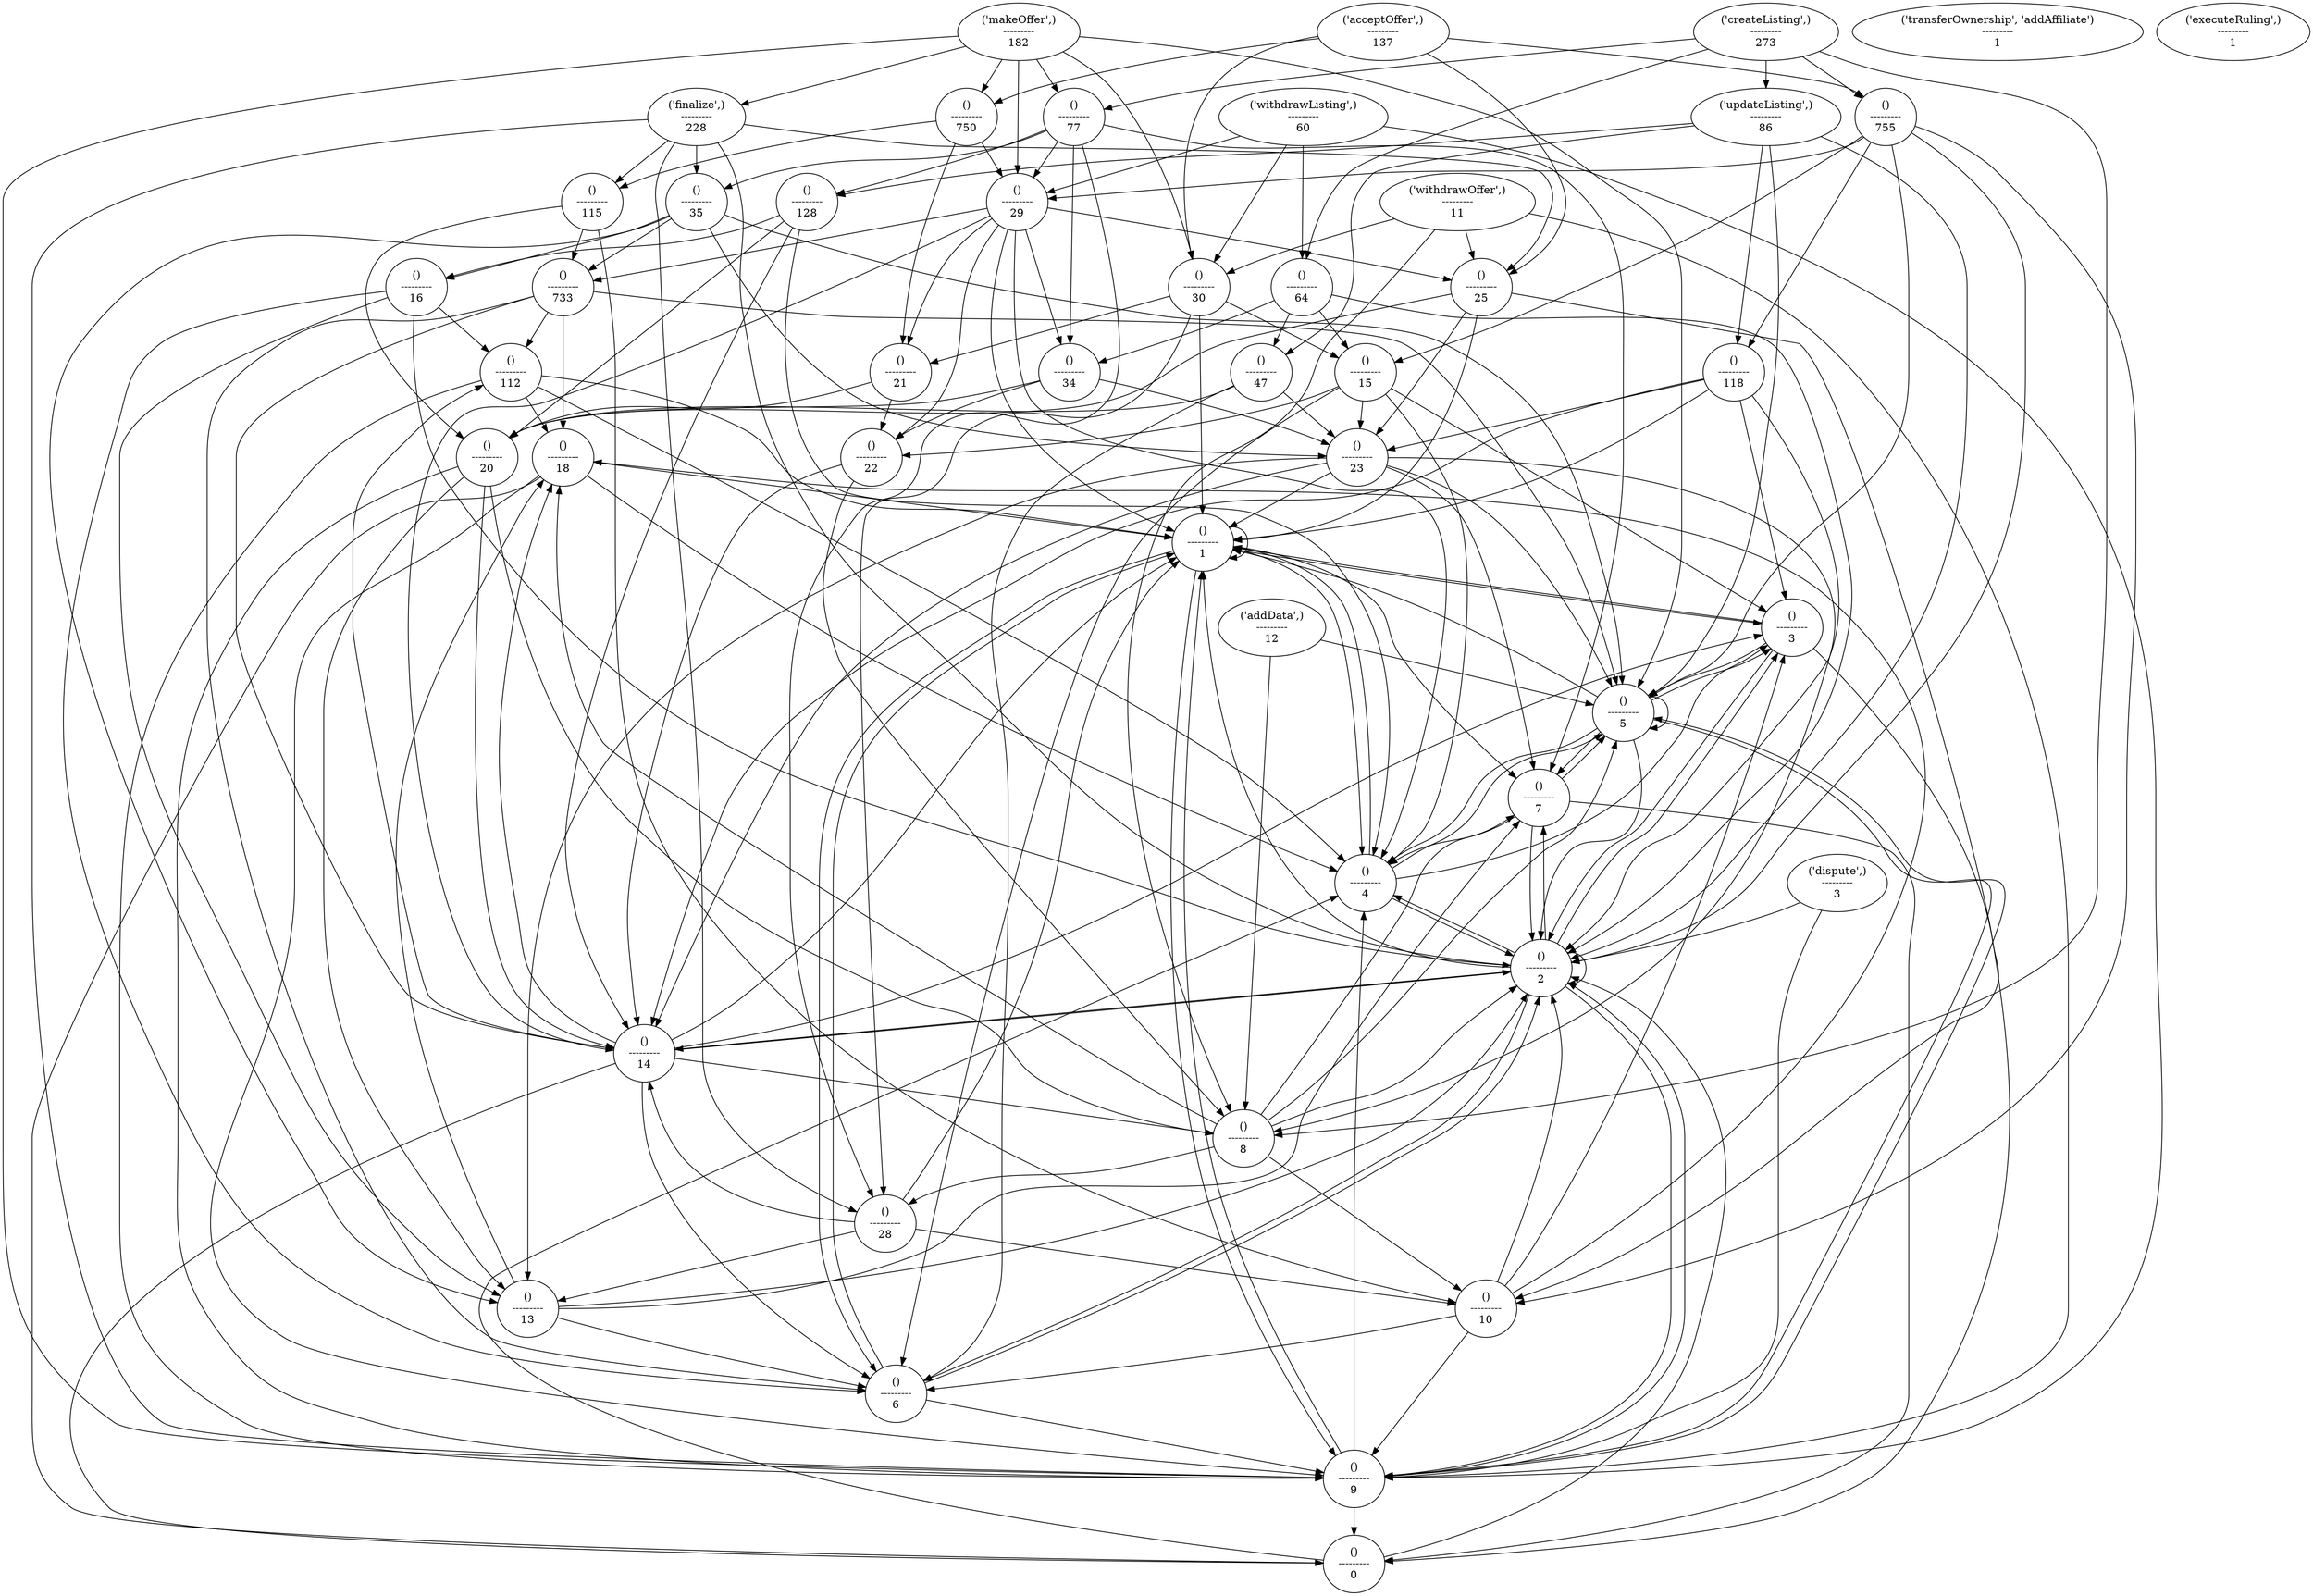 strict digraph  {
"('createListing',)\n---------\n273";
"()\n---------\n77";
"()\n---------\n35";
"()\n---------\n733";
"()\n---------\n112";
"()\n---------\n18";
"()\n---------\n1";
"()\n---------\n1";
"()\n---------\n3";
"()\n---------\n4";
"()\n---------\n1";
"()\n---------\n9";
"()\n---------\n4";
"()\n---------\n1";
"()\n---------\n4";
"()\n---------\n14";
"()\n---------\n0";
"()\n---------\n2";
"()\n---------\n4";
"()\n---------\n3";
"()\n---------\n1";
"()\n---------\n18";
"()\n---------\n1";
"()\n---------\n5";
"()\n---------\n6";
"()\n---------\n16";
"()\n---------\n13";
"()\n---------\n2";
"()\n---------\n6";
"()\n---------\n2";
"()\n---------\n23";
"()\n---------\n7";
"()\n---------\n13";
"()\n---------\n5";
"()\n---------\n29";
"()\n---------\n14";
"()\n---------\n8";
"()\n---------\n6";
"()\n---------\n2";
"()\n---------\n22";
"()\n---------\n4";
"()\n---------\n1";
"()\n---------\n128";
"()\n---------\n20";
"()\n---------\n14";
"()\n---------\n4";
"()\n---------\n34";
"()\n---------\n28";
"()\n---------\n7";
"()\n---------\n755";
"()\n---------\n118";
"()\n---------\n23";
"()\n---------\n1";
"()\n---------\n4";
"()\n---------\n5";
"()\n---------\n1";
"()\n---------\n2";
"()\n---------\n1";
"()\n---------\n3";
"()\n---------\n1";
"()\n---------\n15";
"()\n---------\n4";
"()\n---------\n3";
"()\n---------\n1";
"()\n---------\n6";
"()\n---------\n10";
"()\n---------\n6";
"()\n---------\n5";
"()\n---------\n2";
"('updateListing',)\n---------\n86";
"()\n---------\n47";
"()\n---------\n6";
"()\n---------\n2";
"()\n---------\n5";
"()\n---------\n64";
"()\n---------\n2";
"()\n---------\n8";
"()\n---------\n8";
"('makeOffer',)\n---------\n182";
"('finalize',)\n---------\n228";
"()\n---------\n115";
"()\n---------\n20";
"()\n---------\n9";
"()\n---------\n10";
"()\n---------\n25";
"()\n---------\n1";
"()\n---------\n28";
"()\n---------\n9";
"()\n---------\n2";
"()\n---------\n750";
"()\n---------\n21";
"()\n---------\n29";
"()\n---------\n30";
"()\n---------\n5";
"()\n---------\n9";
"('acceptOffer',)\n---------\n137";
"()\n---------\n30";
"()\n---------\n1";
"()\n---------\n25";
"('withdrawListing',)\n---------\n60";
"()\n---------\n9";
"('withdrawOffer',)\n---------\n11";
"('addData',)\n---------\n12";
"('dispute',)\n---------\n3";
"('transferOwnership', 'addAffiliate')\n---------\n1";
"('executeRuling',)\n---------\n1";
"('createListing',)\n---------\n273" -> "()\n---------\n77";
"('createListing',)\n---------\n273" -> "()\n---------\n755";
"('createListing',)\n---------\n273" -> "('updateListing',)\n---------\n86";
"('createListing',)\n---------\n273" -> "()\n---------\n64";
"('createListing',)\n---------\n273" -> "()\n---------\n8";
"('createListing',)\n---------\n273" -> "()\n---------\n8";
"()\n---------\n77" -> "()\n---------\n35";
"()\n---------\n77" -> "()\n---------\n29";
"()\n---------\n77" -> "()\n---------\n128";
"()\n---------\n77" -> "()\n---------\n34";
"()\n---------\n77" -> "()\n---------\n28";
"()\n---------\n77" -> "()\n---------\n7";
"()\n---------\n35" -> "()\n---------\n733";
"()\n---------\n35" -> "()\n---------\n16";
"()\n---------\n35" -> "()\n---------\n23";
"()\n---------\n35" -> "()\n---------\n13";
"()\n---------\n35" -> "()\n---------\n5";
"()\n---------\n733" -> "()\n---------\n112";
"()\n---------\n733" -> "()\n---------\n14";
"()\n---------\n733" -> "()\n---------\n18";
"()\n---------\n733" -> "()\n---------\n5";
"()\n---------\n733" -> "()\n---------\n6";
"()\n---------\n112" -> "()\n---------\n18";
"()\n---------\n112" -> "()\n---------\n9";
"()\n---------\n112" -> "()\n---------\n1";
"()\n---------\n112" -> "()\n---------\n4";
"()\n---------\n18" -> "()\n---------\n1";
"()\n---------\n18" -> "()\n---------\n4";
"()\n---------\n18" -> "()\n---------\n1";
"()\n---------\n1" -> "()\n---------\n1";
"()\n---------\n1" -> "()\n---------\n3";
"()\n---------\n4" -> "()\n---------\n1";
"()\n---------\n1" -> "()\n---------\n3";
"()\n---------\n9" -> "()\n---------\n4";
"()\n---------\n9" -> "()\n---------\n4";
"()\n---------\n4" -> "()\n---------\n1";
"()\n---------\n1" -> "()\n---------\n1";
"()\n---------\n1" -> "()\n---------\n4";
"()\n---------\n4" -> "()\n---------\n1";
"()\n---------\n14" -> "()\n---------\n18";
"()\n---------\n14" -> "()\n---------\n0";
"()\n---------\n14" -> "()\n---------\n3";
"()\n---------\n14" -> "()\n---------\n1";
"()\n---------\n0" -> "()\n---------\n2";
"()\n---------\n0" -> "()\n---------\n4";
"()\n---------\n0" -> "()\n---------\n4";
"()\n---------\n2" -> "()\n---------\n3";
"()\n---------\n4" -> "()\n---------\n1";
"()\n---------\n3" -> "()\n---------\n2";
"()\n---------\n3" -> "()\n---------\n1";
"()\n---------\n1" -> "()\n---------\n1";
"()\n---------\n1" -> "()\n---------\n4";
"()\n---------\n18" -> "()\n---------\n9";
"()\n---------\n18" -> "()\n---------\n0";
"()\n---------\n18" -> "()\n---------\n1";
"()\n---------\n1" -> "()\n---------\n4";
"()\n---------\n1" -> "()\n---------\n4";
"()\n---------\n5" -> "()\n---------\n3";
"()\n---------\n5" -> "()\n---------\n4";
"()\n---------\n6" -> "()\n---------\n1";
"()\n---------\n6" -> "()\n---------\n1";
"()\n---------\n6" -> "()\n---------\n1";
"()\n---------\n16" -> "()\n---------\n112";
"()\n---------\n16" -> "()\n---------\n13";
"()\n---------\n16" -> "()\n---------\n6";
"()\n---------\n16" -> "()\n---------\n2";
"()\n---------\n13" -> "()\n---------\n18";
"()\n---------\n13" -> "()\n---------\n2";
"()\n---------\n2" -> "()\n---------\n4";
"()\n---------\n6" -> "()\n---------\n9";
"()\n---------\n6" -> "()\n---------\n2";
"()\n---------\n2" -> "()\n---------\n4";
"()\n---------\n23" -> "()\n---------\n14";
"()\n---------\n23" -> "()\n---------\n13";
"()\n---------\n23" -> "()\n---------\n7";
"()\n---------\n7" -> "()\n---------\n0";
"()\n---------\n7" -> "()\n---------\n2";
"()\n---------\n13" -> "()\n---------\n18";
"()\n---------\n13" -> "()\n---------\n6";
"()\n---------\n13" -> "()\n---------\n7";
"()\n---------\n5" -> "()\n---------\n5";
"()\n---------\n5" -> "()\n---------\n2";
"()\n---------\n29" -> "()\n---------\n733";
"()\n---------\n29" -> "()\n---------\n14";
"()\n---------\n29" -> "()\n---------\n22";
"()\n---------\n29" -> "()\n---------\n4";
"()\n---------\n29" -> "()\n---------\n1";
"()\n---------\n14" -> "()\n---------\n112";
"()\n---------\n14" -> "()\n---------\n8";
"()\n---------\n14" -> "()\n---------\n6";
"()\n---------\n14" -> "()\n---------\n2";
"()\n---------\n8" -> "()\n---------\n18";
"()\n---------\n6" -> "()\n---------\n1";
"()\n---------\n2" -> "()\n---------\n4";
"()\n---------\n22" -> "()\n---------\n14";
"()\n---------\n22" -> "()\n---------\n8";
"()\n---------\n4" -> "()\n---------\n5";
"()\n---------\n4" -> "()\n---------\n2";
"()\n---------\n1" -> "()\n---------\n6";
"()\n---------\n1" -> "()\n---------\n6";
"()\n---------\n128" -> "()\n---------\n16";
"()\n---------\n128" -> "()\n---------\n14";
"()\n---------\n128" -> "()\n---------\n20";
"()\n---------\n128" -> "()\n---------\n14";
"()\n---------\n128" -> "()\n---------\n4";
"()\n---------\n20" -> "()\n---------\n13";
"()\n---------\n20" -> "()\n---------\n8";
"()\n---------\n14" -> "()\n---------\n6";
"()\n---------\n4" -> "()\n---------\n2";
"()\n---------\n4" -> "()\n---------\n2";
"()\n---------\n34" -> "()\n---------\n23";
"()\n---------\n34" -> "()\n---------\n22";
"()\n---------\n34" -> "()\n---------\n20";
"()\n---------\n28" -> "()\n---------\n13";
"()\n---------\n28" -> "()\n---------\n14";
"()\n---------\n7" -> "()\n---------\n5";
"()\n---------\n7" -> "()\n---------\n4";
"()\n---------\n7" -> "()\n---------\n4";
"()\n---------\n755" -> "()\n---------\n29";
"()\n---------\n755" -> "()\n---------\n118";
"()\n---------\n755" -> "()\n---------\n15";
"()\n---------\n755" -> "()\n---------\n10";
"()\n---------\n755" -> "()\n---------\n5";
"()\n---------\n755" -> "()\n---------\n2";
"()\n---------\n118" -> "()\n---------\n14";
"()\n---------\n118" -> "()\n---------\n23";
"()\n---------\n118" -> "()\n---------\n2";
"()\n---------\n118" -> "()\n---------\n3";
"()\n---------\n118" -> "()\n---------\n1";
"()\n---------\n23" -> "()\n---------\n8";
"()\n---------\n23" -> "()\n---------\n1";
"()\n---------\n23" -> "()\n---------\n5";
"()\n---------\n23" -> "()\n---------\n1";
"()\n---------\n1" -> "()\n---------\n1";
"()\n---------\n1" -> "()\n---------\n4";
"()\n---------\n4" -> "()\n---------\n1";
"()\n---------\n5" -> "()\n---------\n1";
"()\n---------\n1" -> "()\n---------\n4";
"()\n---------\n1" -> "()\n---------\n4";
"()\n---------\n2" -> "()\n---------\n9";
"()\n---------\n2" -> "()\n---------\n1";
"()\n---------\n2" -> "()\n---------\n1";
"()\n---------\n1" -> "()\n---------\n4";
"()\n---------\n1" -> "()\n---------\n4";
"()\n---------\n3" -> "()\n---------\n5";
"()\n---------\n3" -> "()\n---------\n2";
"()\n---------\n1" -> "()\n---------\n6";
"()\n---------\n1" -> "()\n---------\n1";
"()\n---------\n1" -> "()\n---------\n1";
"()\n---------\n15" -> "()\n---------\n22";
"()\n---------\n15" -> "()\n---------\n23";
"()\n---------\n15" -> "()\n---------\n4";
"()\n---------\n15" -> "()\n---------\n3";
"()\n---------\n15" -> "()\n---------\n6";
"()\n---------\n4" -> "()\n---------\n3";
"()\n---------\n4" -> "()\n---------\n5";
"()\n---------\n3" -> "()\n---------\n0";
"()\n---------\n3" -> "()\n---------\n1";
"()\n---------\n3" -> "()\n---------\n1";
"()\n---------\n1" -> "()\n---------\n4";
"()\n---------\n1" -> "()\n---------\n4";
"()\n---------\n6" -> "()\n---------\n1";
"()\n---------\n6" -> "()\n---------\n1";
"()\n---------\n6" -> "()\n---------\n1";
"()\n---------\n10" -> "()\n---------\n18";
"()\n---------\n10" -> "()\n---------\n2";
"()\n---------\n10" -> "()\n---------\n3";
"()\n---------\n10" -> "()\n---------\n6";
"()\n---------\n6" -> "()\n---------\n1";
"()\n---------\n6" -> "()\n---------\n1";
"()\n---------\n6" -> "()\n---------\n1";
"()\n---------\n5" -> "()\n---------\n4";
"()\n---------\n5" -> "()\n---------\n3";
"()\n---------\n5" -> "()\n---------\n4";
"()\n---------\n2" -> "()\n---------\n1";
"()\n---------\n2" -> "()\n---------\n1";
"()\n---------\n2" -> "()\n---------\n6";
"()\n---------\n2" -> "()\n---------\n6";
"('updateListing',)\n---------\n86" -> "()\n---------\n128";
"('updateListing',)\n---------\n86" -> "()\n---------\n118";
"('updateListing',)\n---------\n86" -> "()\n---------\n47";
"('updateListing',)\n---------\n86" -> "()\n---------\n2";
"('updateListing',)\n---------\n86" -> "()\n---------\n5";
"()\n---------\n47" -> "()\n---------\n20";
"()\n---------\n47" -> "()\n---------\n23";
"()\n---------\n47" -> "()\n---------\n6";
"()\n---------\n6" -> "()\n---------\n2";
"()\n---------\n6" -> "()\n---------\n1";
"()\n---------\n2" -> "()\n---------\n14";
"()\n---------\n2" -> "()\n---------\n2";
"()\n---------\n2" -> "()\n---------\n6";
"()\n---------\n5" -> "()\n---------\n3";
"()\n---------\n5" -> "()\n---------\n4";
"()\n---------\n64" -> "()\n---------\n47";
"()\n---------\n64" -> "()\n---------\n34";
"()\n---------\n64" -> "()\n---------\n15";
"()\n---------\n64" -> "()\n---------\n2";
"()\n---------\n2" -> "()\n---------\n7";
"()\n---------\n2" -> "()\n---------\n3";
"()\n---------\n2" -> "()\n---------\n6";
"()\n---------\n8" -> "()\n---------\n28";
"()\n---------\n8" -> "()\n---------\n10";
"()\n---------\n8" -> "()\n---------\n2";
"()\n---------\n8" -> "()\n---------\n2";
"()\n---------\n8" -> "()\n---------\n5";
"()\n---------\n8" -> "()\n---------\n7";
"()\n---------\n8" -> "()\n---------\n5";
"('makeOffer',)\n---------\n182" -> "('finalize',)\n---------\n228";
"('makeOffer',)\n---------\n182" -> "()\n---------\n77";
"('makeOffer',)\n---------\n182" -> "()\n---------\n750";
"('makeOffer',)\n---------\n182" -> "()\n---------\n29";
"('makeOffer',)\n---------\n182" -> "()\n---------\n30";
"('makeOffer',)\n---------\n182" -> "()\n---------\n5";
"('makeOffer',)\n---------\n182" -> "()\n---------\n9";
"('finalize',)\n---------\n228" -> "()\n---------\n35";
"('finalize',)\n---------\n228" -> "()\n---------\n115";
"('finalize',)\n---------\n228" -> "()\n---------\n25";
"('finalize',)\n---------\n228" -> "()\n---------\n28";
"('finalize',)\n---------\n228" -> "()\n---------\n9";
"('finalize',)\n---------\n228" -> "()\n---------\n2";
"()\n---------\n115" -> "()\n---------\n733";
"()\n---------\n115" -> "()\n---------\n20";
"()\n---------\n115" -> "()\n---------\n10";
"()\n---------\n20" -> "()\n---------\n14";
"()\n---------\n20" -> "()\n---------\n9";
"()\n---------\n9" -> "()\n---------\n0";
"()\n---------\n10" -> "()\n---------\n18";
"()\n---------\n10" -> "()\n---------\n9";
"()\n---------\n25" -> "()\n---------\n23";
"()\n---------\n25" -> "()\n---------\n20";
"()\n---------\n25" -> "()\n---------\n1";
"()\n---------\n1" -> "()\n---------\n7";
"()\n---------\n1" -> "()\n---------\n9";
"()\n---------\n28" -> "()\n---------\n13";
"()\n---------\n28" -> "()\n---------\n10";
"()\n---------\n28" -> "()\n---------\n1";
"()\n---------\n9" -> "()\n---------\n5";
"()\n---------\n2" -> "()\n---------\n6";
"()\n---------\n750" -> "()\n---------\n29";
"()\n---------\n750" -> "()\n---------\n115";
"()\n---------\n750" -> "()\n---------\n21";
"()\n---------\n21" -> "()\n---------\n22";
"()\n---------\n21" -> "()\n---------\n20";
"()\n---------\n29" -> "()\n---------\n34";
"()\n---------\n29" -> "()\n---------\n25";
"()\n---------\n29" -> "()\n---------\n21";
"()\n---------\n30" -> "()\n---------\n28";
"()\n---------\n30" -> "()\n---------\n28";
"()\n---------\n5" -> "()\n---------\n9";
"()\n---------\n5" -> "()\n---------\n7";
"()\n---------\n9" -> "()\n---------\n2";
"()\n---------\n9" -> "()\n---------\n1";
"('acceptOffer',)\n---------\n137" -> "()\n---------\n755";
"('acceptOffer',)\n---------\n137" -> "()\n---------\n750";
"('acceptOffer',)\n---------\n137" -> "()\n---------\n30";
"('acceptOffer',)\n---------\n137" -> "()\n---------\n25";
"()\n---------\n30" -> "()\n---------\n15";
"()\n---------\n30" -> "()\n---------\n21";
"()\n---------\n30" -> "()\n---------\n1";
"()\n---------\n1" -> "()\n---------\n3";
"()\n---------\n1" -> "()\n---------\n9";
"()\n---------\n25" -> "()\n---------\n10";
"()\n---------\n25" -> "()\n---------\n10";
"()\n---------\n25" -> "()\n---------\n1";
"('withdrawListing',)\n---------\n60" -> "()\n---------\n64";
"('withdrawListing',)\n---------\n60" -> "()\n---------\n29";
"('withdrawListing',)\n---------\n60" -> "()\n---------\n30";
"('withdrawListing',)\n---------\n60" -> "()\n---------\n9";
"()\n---------\n9" -> "()\n---------\n2";
"()\n---------\n9" -> "()\n---------\n1";
"()\n---------\n9" -> "()\n---------\n1";
"('withdrawOffer',)\n---------\n11" -> "()\n---------\n30";
"('withdrawOffer',)\n---------\n11" -> "()\n---------\n8";
"('withdrawOffer',)\n---------\n11" -> "()\n---------\n25";
"('withdrawOffer',)\n---------\n11" -> "()\n---------\n9";
"('addData',)\n---------\n12" -> "()\n---------\n8";
"('addData',)\n---------\n12" -> "()\n---------\n5";
"('dispute',)\n---------\n3" -> "()\n---------\n9";
"('dispute',)\n---------\n3" -> "()\n---------\n2";
}
